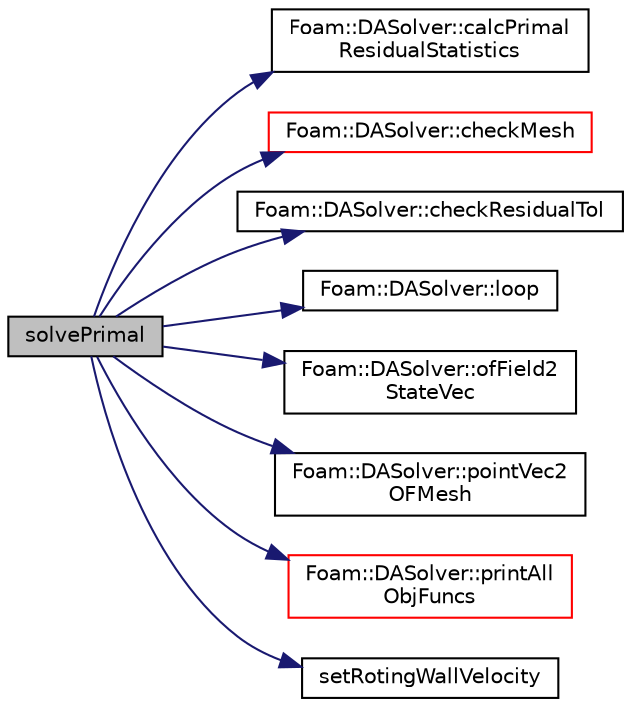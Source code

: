 digraph "solvePrimal"
{
  bgcolor="transparent";
  edge [fontname="Helvetica",fontsize="10",labelfontname="Helvetica",labelfontsize="10"];
  node [fontname="Helvetica",fontsize="10",shape=record];
  rankdir="LR";
  Node29 [label="solvePrimal",height=0.2,width=0.4,color="black", fillcolor="grey75", style="filled", fontcolor="black"];
  Node29 -> Node30 [color="midnightblue",fontsize="10",style="solid",fontname="Helvetica"];
  Node30 [label="Foam::DASolver::calcPrimal\lResidualStatistics",height=0.2,width=0.4,color="black",URL="$classFoam_1_1DASolver.html#a6cec9caca72b22c3e006bd0fbb9c422a",tooltip="calculate the norms of all residuals and print to screen "];
  Node29 -> Node31 [color="midnightblue",fontsize="10",style="solid",fontname="Helvetica"];
  Node31 [label="Foam::DASolver::checkMesh",height=0.2,width=0.4,color="red",URL="$classFoam_1_1DASolver.html#abb3f34f5634fe617414ce256738e40b4",tooltip="check the mesh quality and return meshOK "];
  Node29 -> Node36 [color="midnightblue",fontsize="10",style="solid",fontname="Helvetica"];
  Node36 [label="Foam::DASolver::checkResidualTol",height=0.2,width=0.4,color="black",URL="$classFoam_1_1DASolver.html#aab4e3d9fbdff96d71bcf7635a87107a3",tooltip="check whether the min residual in primal satisfy the prescribed tolerance "];
  Node29 -> Node37 [color="midnightblue",fontsize="10",style="solid",fontname="Helvetica"];
  Node37 [label="Foam::DASolver::loop",height=0.2,width=0.4,color="black",URL="$classFoam_1_1DASolver.html#a132776bede8c2b661f995f2b5397b19f",tooltip="return whether to loop the primal solution, similar to runTime::loop() except we don&#39;t do file IO ..."];
  Node29 -> Node38 [color="midnightblue",fontsize="10",style="solid",fontname="Helvetica"];
  Node38 [label="Foam::DASolver::ofField2\lStateVec",height=0.2,width=0.4,color="black",URL="$classFoam_1_1DASolver.html#a97b2a938b423ad81fcd6982dd375fd01",tooltip="set the state vector based on the latest fields in OpenFOAM "];
  Node29 -> Node39 [color="midnightblue",fontsize="10",style="solid",fontname="Helvetica"];
  Node39 [label="Foam::DASolver::pointVec2\lOFMesh",height=0.2,width=0.4,color="black",URL="$classFoam_1_1DASolver.html#ad11a8b27d61a02a20034c2dedfaa3843",tooltip="assign the points in fvMesh of OpenFOAM based on the point vector "];
  Node29 -> Node40 [color="midnightblue",fontsize="10",style="solid",fontname="Helvetica"];
  Node40 [label="Foam::DASolver::printAll\lObjFuncs",height=0.2,width=0.4,color="red",URL="$classFoam_1_1DASolver.html#afe40e08050edfc54026142d6353aa408",tooltip="calculate the values of all objective functions and print them to screen "];
  Node29 -> Node43 [color="midnightblue",fontsize="10",style="solid",fontname="Helvetica"];
  Node43 [label="setRotingWallVelocity",height=0.2,width=0.4,color="black",URL="$classFoam_1_1DATurboFoam.html#a586f133d36cfa6a6206672c6227cee60",tooltip="set velocity boundary condition for rotating walls "];
}
